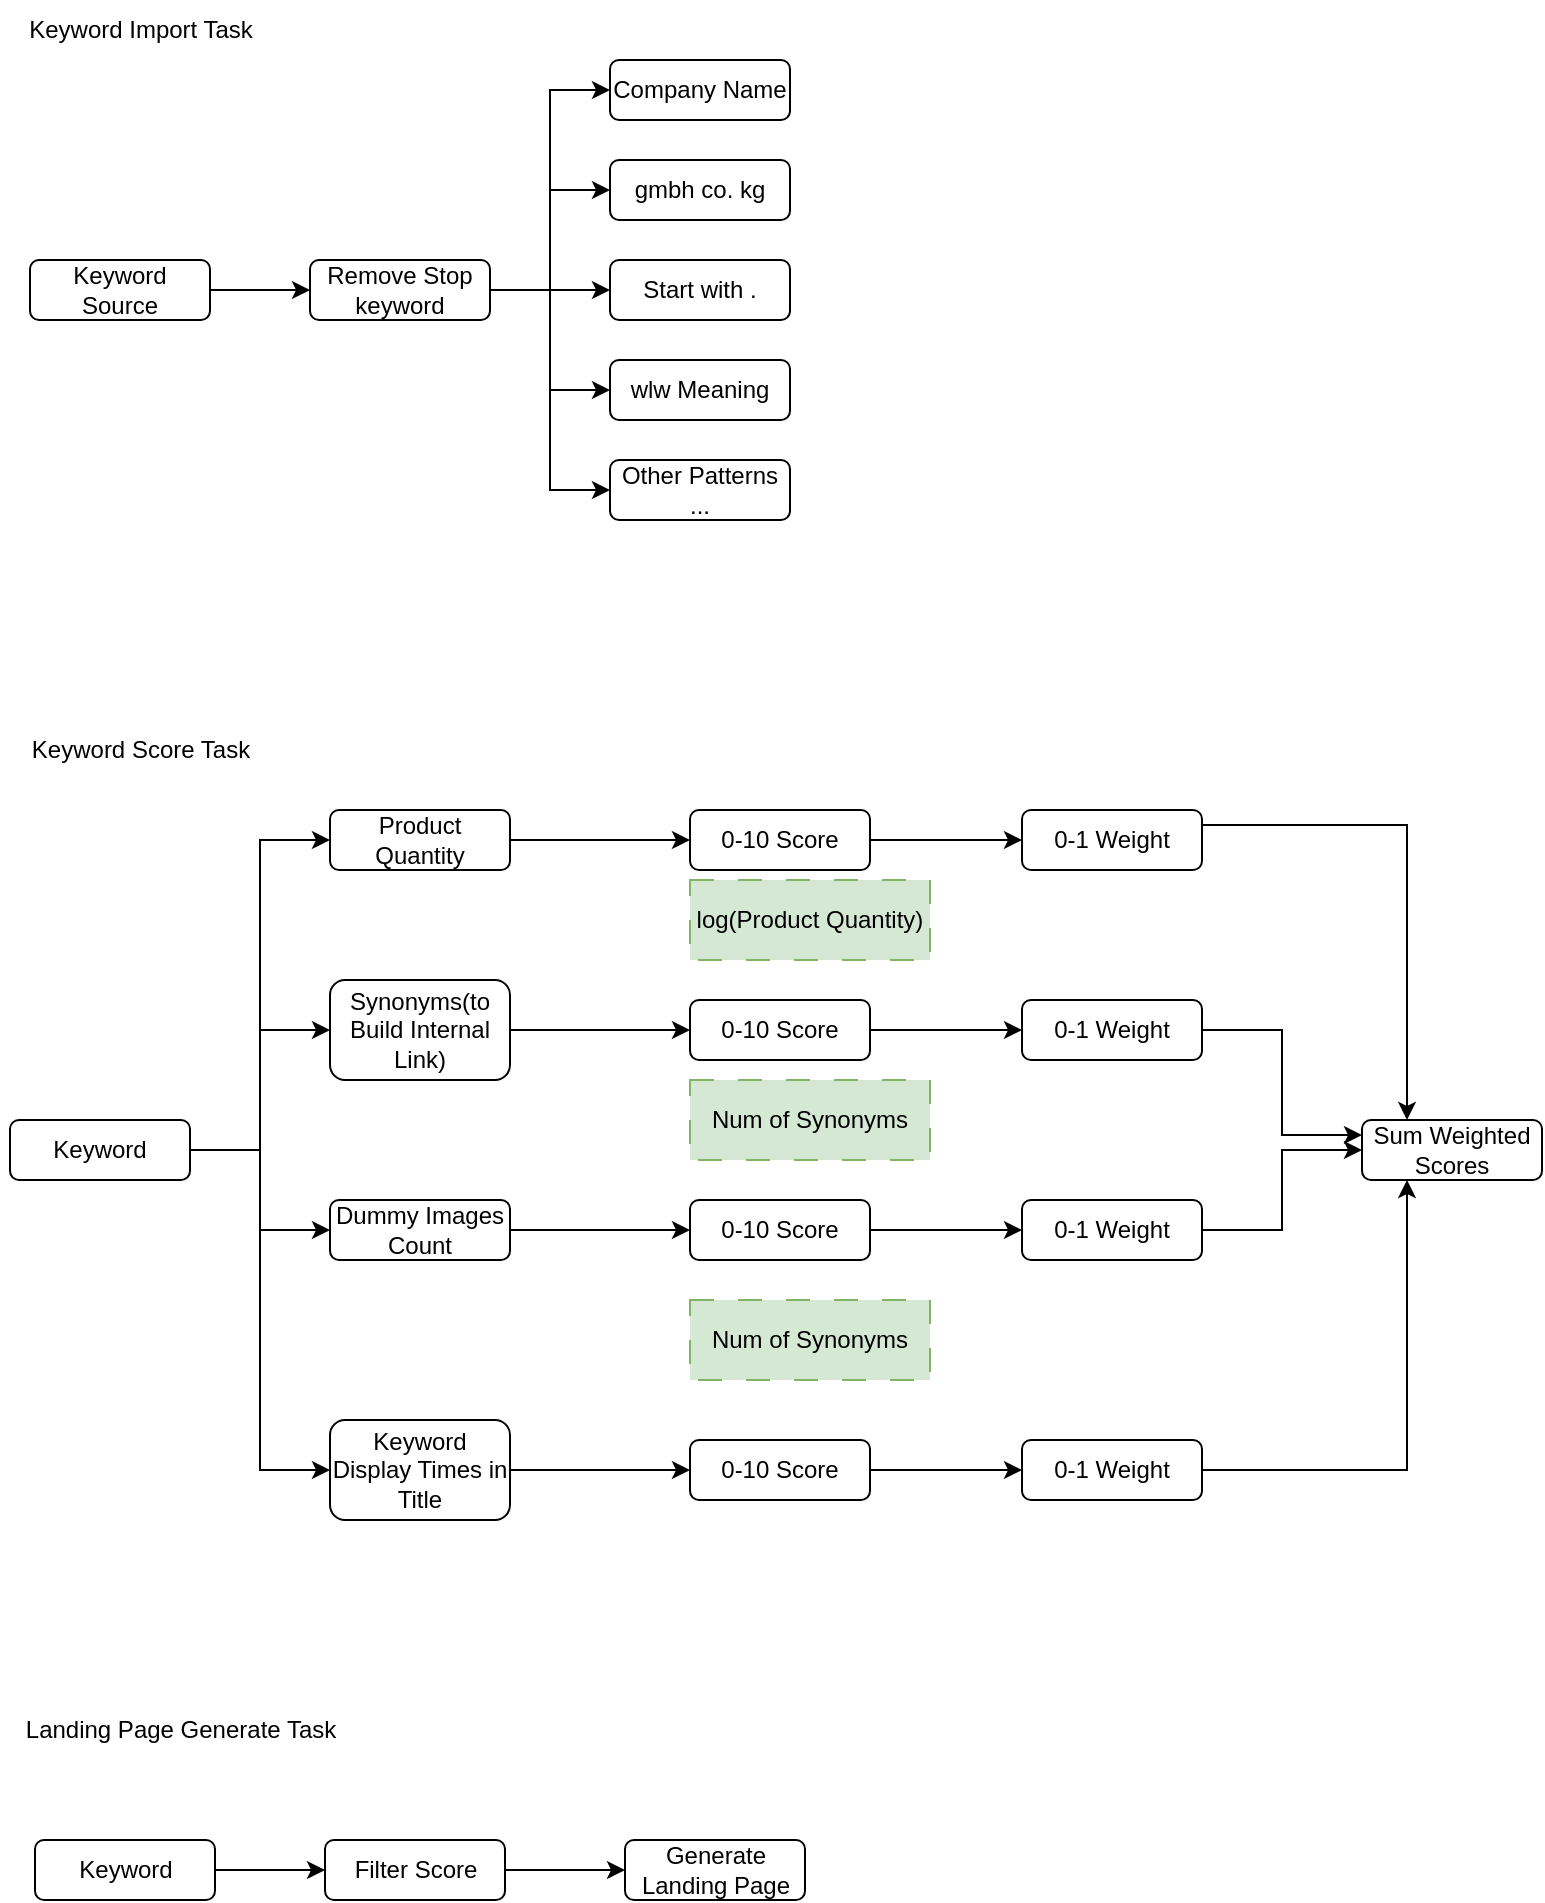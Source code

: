 <mxfile version="24.4.14" type="github">
  <diagram name="第 1 页" id="RqyQt31QMLiY9AaMsaX0">
    <mxGraphModel dx="1434" dy="673" grid="1" gridSize="10" guides="1" tooltips="1" connect="1" arrows="1" fold="1" page="1" pageScale="1" pageWidth="827" pageHeight="1169" math="0" shadow="0">
      <root>
        <mxCell id="0" />
        <mxCell id="1" parent="0" />
        <mxCell id="Hy2gJDIRRrg3xxTgYFUH-13" style="edgeStyle=orthogonalEdgeStyle;rounded=0;orthogonalLoop=1;jettySize=auto;html=1;exitX=1;exitY=0.5;exitDx=0;exitDy=0;entryX=0;entryY=0.5;entryDx=0;entryDy=0;" parent="1" source="Hy2gJDIRRrg3xxTgYFUH-1" target="Hy2gJDIRRrg3xxTgYFUH-2" edge="1">
          <mxGeometry relative="1" as="geometry" />
        </mxCell>
        <mxCell id="Hy2gJDIRRrg3xxTgYFUH-1" value="Keyword Source" style="rounded=1;whiteSpace=wrap;html=1;" parent="1" vertex="1">
          <mxGeometry x="50" y="210" width="90" height="30" as="geometry" />
        </mxCell>
        <mxCell id="Hy2gJDIRRrg3xxTgYFUH-28" style="edgeStyle=orthogonalEdgeStyle;rounded=0;orthogonalLoop=1;jettySize=auto;html=1;exitX=1;exitY=0.5;exitDx=0;exitDy=0;entryX=0;entryY=0.5;entryDx=0;entryDy=0;" parent="1" source="Hy2gJDIRRrg3xxTgYFUH-2" target="Hy2gJDIRRrg3xxTgYFUH-5" edge="1">
          <mxGeometry relative="1" as="geometry" />
        </mxCell>
        <mxCell id="Hy2gJDIRRrg3xxTgYFUH-31" style="edgeStyle=orthogonalEdgeStyle;rounded=0;orthogonalLoop=1;jettySize=auto;html=1;exitX=1;exitY=0.5;exitDx=0;exitDy=0;entryX=0;entryY=0.5;entryDx=0;entryDy=0;" parent="1" source="Hy2gJDIRRrg3xxTgYFUH-2" target="Hy2gJDIRRrg3xxTgYFUH-8" edge="1">
          <mxGeometry relative="1" as="geometry" />
        </mxCell>
        <mxCell id="Hy2gJDIRRrg3xxTgYFUH-33" style="edgeStyle=orthogonalEdgeStyle;rounded=0;orthogonalLoop=1;jettySize=auto;html=1;exitX=1;exitY=0.5;exitDx=0;exitDy=0;entryX=0;entryY=0.5;entryDx=0;entryDy=0;" parent="1" source="Hy2gJDIRRrg3xxTgYFUH-2" target="Hy2gJDIRRrg3xxTgYFUH-32" edge="1">
          <mxGeometry relative="1" as="geometry" />
        </mxCell>
        <mxCell id="Hy2gJDIRRrg3xxTgYFUH-35" style="edgeStyle=orthogonalEdgeStyle;rounded=0;orthogonalLoop=1;jettySize=auto;html=1;exitX=1;exitY=0.5;exitDx=0;exitDy=0;" parent="1" source="Hy2gJDIRRrg3xxTgYFUH-2" target="Hy2gJDIRRrg3xxTgYFUH-7" edge="1">
          <mxGeometry relative="1" as="geometry" />
        </mxCell>
        <mxCell id="Hy2gJDIRRrg3xxTgYFUH-36" style="edgeStyle=orthogonalEdgeStyle;rounded=0;orthogonalLoop=1;jettySize=auto;html=1;exitX=1;exitY=0.5;exitDx=0;exitDy=0;entryX=0;entryY=0.5;entryDx=0;entryDy=0;" parent="1" source="Hy2gJDIRRrg3xxTgYFUH-2" target="Hy2gJDIRRrg3xxTgYFUH-6" edge="1">
          <mxGeometry relative="1" as="geometry" />
        </mxCell>
        <mxCell id="Hy2gJDIRRrg3xxTgYFUH-2" value="Remove Stop keyword" style="rounded=1;whiteSpace=wrap;html=1;" parent="1" vertex="1">
          <mxGeometry x="190" y="210" width="90" height="30" as="geometry" />
        </mxCell>
        <mxCell id="Hy2gJDIRRrg3xxTgYFUH-58" style="edgeStyle=orthogonalEdgeStyle;rounded=0;orthogonalLoop=1;jettySize=auto;html=1;exitX=1;exitY=0.5;exitDx=0;exitDy=0;" parent="1" source="Hy2gJDIRRrg3xxTgYFUH-4" target="Hy2gJDIRRrg3xxTgYFUH-56" edge="1">
          <mxGeometry relative="1" as="geometry" />
        </mxCell>
        <mxCell id="Hy2gJDIRRrg3xxTgYFUH-4" value="Keyword" style="rounded=1;whiteSpace=wrap;html=1;" parent="1" vertex="1">
          <mxGeometry x="52.5" y="1000" width="90" height="30" as="geometry" />
        </mxCell>
        <mxCell id="Hy2gJDIRRrg3xxTgYFUH-5" value="Company Name" style="rounded=1;whiteSpace=wrap;html=1;" parent="1" vertex="1">
          <mxGeometry x="340" y="110" width="90" height="30" as="geometry" />
        </mxCell>
        <mxCell id="Hy2gJDIRRrg3xxTgYFUH-6" value="gmbh co. kg" style="rounded=1;whiteSpace=wrap;html=1;" parent="1" vertex="1">
          <mxGeometry x="340" y="160" width="90" height="30" as="geometry" />
        </mxCell>
        <mxCell id="Hy2gJDIRRrg3xxTgYFUH-7" value="Start with ." style="rounded=1;whiteSpace=wrap;html=1;" parent="1" vertex="1">
          <mxGeometry x="340" y="210" width="90" height="30" as="geometry" />
        </mxCell>
        <mxCell id="Hy2gJDIRRrg3xxTgYFUH-8" value="wlw Meaning" style="rounded=1;whiteSpace=wrap;html=1;" parent="1" vertex="1">
          <mxGeometry x="340" y="260" width="90" height="30" as="geometry" />
        </mxCell>
        <mxCell id="Hy2gJDIRRrg3xxTgYFUH-46" style="edgeStyle=orthogonalEdgeStyle;rounded=0;orthogonalLoop=1;jettySize=auto;html=1;exitX=1;exitY=0.5;exitDx=0;exitDy=0;entryX=0;entryY=0.5;entryDx=0;entryDy=0;" parent="1" source="Hy2gJDIRRrg3xxTgYFUH-9" target="Hy2gJDIRRrg3xxTgYFUH-27" edge="1">
          <mxGeometry relative="1" as="geometry" />
        </mxCell>
        <mxCell id="Hy2gJDIRRrg3xxTgYFUH-9" value="Product Quantity" style="rounded=1;whiteSpace=wrap;html=1;" parent="1" vertex="1">
          <mxGeometry x="200" y="485" width="90" height="30" as="geometry" />
        </mxCell>
        <mxCell id="Hy2gJDIRRrg3xxTgYFUH-47" style="edgeStyle=orthogonalEdgeStyle;rounded=0;orthogonalLoop=1;jettySize=auto;html=1;exitX=1;exitY=0.5;exitDx=0;exitDy=0;entryX=0;entryY=0.5;entryDx=0;entryDy=0;" parent="1" source="Hy2gJDIRRrg3xxTgYFUH-10" target="Hy2gJDIRRrg3xxTgYFUH-42" edge="1">
          <mxGeometry relative="1" as="geometry" />
        </mxCell>
        <mxCell id="Hy2gJDIRRrg3xxTgYFUH-10" value="Synonyms(to Build Internal Link)" style="rounded=1;whiteSpace=wrap;html=1;" parent="1" vertex="1">
          <mxGeometry x="200" y="570" width="90" height="50" as="geometry" />
        </mxCell>
        <mxCell id="Hy2gJDIRRrg3xxTgYFUH-48" style="edgeStyle=orthogonalEdgeStyle;rounded=0;orthogonalLoop=1;jettySize=auto;html=1;exitX=1;exitY=0.5;exitDx=0;exitDy=0;entryX=0;entryY=0.5;entryDx=0;entryDy=0;" parent="1" source="Hy2gJDIRRrg3xxTgYFUH-11" target="Hy2gJDIRRrg3xxTgYFUH-43" edge="1">
          <mxGeometry relative="1" as="geometry" />
        </mxCell>
        <mxCell id="Hy2gJDIRRrg3xxTgYFUH-11" value="Dummy Images Count" style="rounded=1;whiteSpace=wrap;html=1;" parent="1" vertex="1">
          <mxGeometry x="200" y="680" width="90" height="30" as="geometry" />
        </mxCell>
        <mxCell id="Hy2gJDIRRrg3xxTgYFUH-17" value="Keyword Import Task" style="text;html=1;align=center;verticalAlign=middle;resizable=0;points=[];autosize=1;strokeColor=none;fillColor=none;" parent="1" vertex="1">
          <mxGeometry x="35" y="80" width="140" height="30" as="geometry" />
        </mxCell>
        <mxCell id="Hy2gJDIRRrg3xxTgYFUH-18" value="Keyword Score Task" style="text;html=1;align=center;verticalAlign=middle;resizable=0;points=[];autosize=1;strokeColor=none;fillColor=none;" parent="1" vertex="1">
          <mxGeometry x="40" y="440" width="130" height="30" as="geometry" />
        </mxCell>
        <mxCell id="Hy2gJDIRRrg3xxTgYFUH-64" style="edgeStyle=orthogonalEdgeStyle;rounded=0;orthogonalLoop=1;jettySize=auto;html=1;exitX=1;exitY=0.5;exitDx=0;exitDy=0;entryX=0;entryY=0.5;entryDx=0;entryDy=0;" parent="1" source="Hy2gJDIRRrg3xxTgYFUH-27" target="Hy2gJDIRRrg3xxTgYFUH-60" edge="1">
          <mxGeometry relative="1" as="geometry" />
        </mxCell>
        <mxCell id="Hy2gJDIRRrg3xxTgYFUH-27" value="0-10 Score" style="rounded=1;whiteSpace=wrap;html=1;" parent="1" vertex="1">
          <mxGeometry x="380" y="485" width="90" height="30" as="geometry" />
        </mxCell>
        <mxCell id="Hy2gJDIRRrg3xxTgYFUH-32" value="Other Patterns ..." style="rounded=1;whiteSpace=wrap;html=1;" parent="1" vertex="1">
          <mxGeometry x="340" y="310" width="90" height="30" as="geometry" />
        </mxCell>
        <mxCell id="Hy2gJDIRRrg3xxTgYFUH-38" style="edgeStyle=orthogonalEdgeStyle;rounded=0;orthogonalLoop=1;jettySize=auto;html=1;exitX=1;exitY=0.5;exitDx=0;exitDy=0;entryX=0;entryY=0.5;entryDx=0;entryDy=0;" parent="1" source="Hy2gJDIRRrg3xxTgYFUH-37" target="Hy2gJDIRRrg3xxTgYFUH-9" edge="1">
          <mxGeometry relative="1" as="geometry" />
        </mxCell>
        <mxCell id="Hy2gJDIRRrg3xxTgYFUH-82" style="edgeStyle=orthogonalEdgeStyle;rounded=0;orthogonalLoop=1;jettySize=auto;html=1;exitX=1;exitY=0.5;exitDx=0;exitDy=0;entryX=0;entryY=0.5;entryDx=0;entryDy=0;" parent="1" source="Hy2gJDIRRrg3xxTgYFUH-37" target="Hy2gJDIRRrg3xxTgYFUH-10" edge="1">
          <mxGeometry relative="1" as="geometry" />
        </mxCell>
        <mxCell id="Hy2gJDIRRrg3xxTgYFUH-83" style="edgeStyle=orthogonalEdgeStyle;rounded=0;orthogonalLoop=1;jettySize=auto;html=1;exitX=1;exitY=0.5;exitDx=0;exitDy=0;entryX=0;entryY=0.5;entryDx=0;entryDy=0;" parent="1" source="Hy2gJDIRRrg3xxTgYFUH-37" target="Hy2gJDIRRrg3xxTgYFUH-11" edge="1">
          <mxGeometry relative="1" as="geometry" />
        </mxCell>
        <mxCell id="Hy2gJDIRRrg3xxTgYFUH-84" style="edgeStyle=orthogonalEdgeStyle;rounded=0;orthogonalLoop=1;jettySize=auto;html=1;exitX=1;exitY=0.5;exitDx=0;exitDy=0;entryX=0;entryY=0.5;entryDx=0;entryDy=0;" parent="1" source="Hy2gJDIRRrg3xxTgYFUH-37" target="Hy2gJDIRRrg3xxTgYFUH-72" edge="1">
          <mxGeometry relative="1" as="geometry" />
        </mxCell>
        <mxCell id="Hy2gJDIRRrg3xxTgYFUH-37" value="Keyword" style="rounded=1;whiteSpace=wrap;html=1;" parent="1" vertex="1">
          <mxGeometry x="40" y="640" width="90" height="30" as="geometry" />
        </mxCell>
        <mxCell id="Hy2gJDIRRrg3xxTgYFUH-65" style="edgeStyle=orthogonalEdgeStyle;rounded=0;orthogonalLoop=1;jettySize=auto;html=1;exitX=1;exitY=0.5;exitDx=0;exitDy=0;" parent="1" source="Hy2gJDIRRrg3xxTgYFUH-42" target="Hy2gJDIRRrg3xxTgYFUH-61" edge="1">
          <mxGeometry relative="1" as="geometry" />
        </mxCell>
        <mxCell id="Hy2gJDIRRrg3xxTgYFUH-42" value="0-10 Score" style="rounded=1;whiteSpace=wrap;html=1;" parent="1" vertex="1">
          <mxGeometry x="380" y="580" width="90" height="30" as="geometry" />
        </mxCell>
        <mxCell id="Hy2gJDIRRrg3xxTgYFUH-66" style="edgeStyle=orthogonalEdgeStyle;rounded=0;orthogonalLoop=1;jettySize=auto;html=1;exitX=1;exitY=0.5;exitDx=0;exitDy=0;entryX=0;entryY=0.5;entryDx=0;entryDy=0;" parent="1" source="Hy2gJDIRRrg3xxTgYFUH-43" target="Hy2gJDIRRrg3xxTgYFUH-62" edge="1">
          <mxGeometry relative="1" as="geometry" />
        </mxCell>
        <mxCell id="Hy2gJDIRRrg3xxTgYFUH-43" value="0-10 Score" style="rounded=1;whiteSpace=wrap;html=1;" parent="1" vertex="1">
          <mxGeometry x="380" y="680" width="90" height="30" as="geometry" />
        </mxCell>
        <mxCell id="Hy2gJDIRRrg3xxTgYFUH-45" value="Sum Weighted Scores" style="rounded=1;whiteSpace=wrap;html=1;" parent="1" vertex="1">
          <mxGeometry x="716" y="640" width="90" height="30" as="geometry" />
        </mxCell>
        <mxCell id="Hy2gJDIRRrg3xxTgYFUH-55" value="Landing Page Generate Task" style="text;html=1;align=center;verticalAlign=middle;resizable=0;points=[];autosize=1;strokeColor=none;fillColor=none;" parent="1" vertex="1">
          <mxGeometry x="35" y="930" width="180" height="30" as="geometry" />
        </mxCell>
        <mxCell id="Hy2gJDIRRrg3xxTgYFUH-59" style="edgeStyle=orthogonalEdgeStyle;rounded=0;orthogonalLoop=1;jettySize=auto;html=1;exitX=1;exitY=0.5;exitDx=0;exitDy=0;" parent="1" source="Hy2gJDIRRrg3xxTgYFUH-56" target="Hy2gJDIRRrg3xxTgYFUH-57" edge="1">
          <mxGeometry relative="1" as="geometry" />
        </mxCell>
        <mxCell id="Hy2gJDIRRrg3xxTgYFUH-56" value="Filter Score" style="rounded=1;whiteSpace=wrap;html=1;" parent="1" vertex="1">
          <mxGeometry x="197.5" y="1000" width="90" height="30" as="geometry" />
        </mxCell>
        <mxCell id="Hy2gJDIRRrg3xxTgYFUH-57" value="Generate Landing Page" style="rounded=1;whiteSpace=wrap;html=1;" parent="1" vertex="1">
          <mxGeometry x="347.5" y="1000" width="90" height="30" as="geometry" />
        </mxCell>
        <mxCell id="Hy2gJDIRRrg3xxTgYFUH-68" style="edgeStyle=orthogonalEdgeStyle;rounded=0;orthogonalLoop=1;jettySize=auto;html=1;exitX=1;exitY=0.25;exitDx=0;exitDy=0;entryX=0.25;entryY=0;entryDx=0;entryDy=0;" parent="1" source="Hy2gJDIRRrg3xxTgYFUH-60" target="Hy2gJDIRRrg3xxTgYFUH-45" edge="1">
          <mxGeometry relative="1" as="geometry" />
        </mxCell>
        <mxCell id="Hy2gJDIRRrg3xxTgYFUH-60" value="0-1 Weight" style="rounded=1;whiteSpace=wrap;html=1;" parent="1" vertex="1">
          <mxGeometry x="546" y="485" width="90" height="30" as="geometry" />
        </mxCell>
        <mxCell id="Hy2gJDIRRrg3xxTgYFUH-69" style="edgeStyle=orthogonalEdgeStyle;rounded=0;orthogonalLoop=1;jettySize=auto;html=1;exitX=1;exitY=0.5;exitDx=0;exitDy=0;entryX=0;entryY=0.25;entryDx=0;entryDy=0;" parent="1" source="Hy2gJDIRRrg3xxTgYFUH-61" target="Hy2gJDIRRrg3xxTgYFUH-45" edge="1">
          <mxGeometry relative="1" as="geometry" />
        </mxCell>
        <mxCell id="Hy2gJDIRRrg3xxTgYFUH-61" value="0-1 Weight" style="rounded=1;whiteSpace=wrap;html=1;" parent="1" vertex="1">
          <mxGeometry x="546" y="580" width="90" height="30" as="geometry" />
        </mxCell>
        <mxCell id="Hy2gJDIRRrg3xxTgYFUH-70" style="edgeStyle=orthogonalEdgeStyle;rounded=0;orthogonalLoop=1;jettySize=auto;html=1;exitX=1;exitY=0.5;exitDx=0;exitDy=0;entryX=0;entryY=0.5;entryDx=0;entryDy=0;" parent="1" source="Hy2gJDIRRrg3xxTgYFUH-62" target="Hy2gJDIRRrg3xxTgYFUH-45" edge="1">
          <mxGeometry relative="1" as="geometry" />
        </mxCell>
        <mxCell id="Hy2gJDIRRrg3xxTgYFUH-62" value="0-1 Weight" style="rounded=1;whiteSpace=wrap;html=1;" parent="1" vertex="1">
          <mxGeometry x="546" y="680" width="90" height="30" as="geometry" />
        </mxCell>
        <mxCell id="Hy2gJDIRRrg3xxTgYFUH-76" style="edgeStyle=orthogonalEdgeStyle;rounded=0;orthogonalLoop=1;jettySize=auto;html=1;exitX=1;exitY=0.5;exitDx=0;exitDy=0;entryX=0;entryY=0.5;entryDx=0;entryDy=0;" parent="1" source="Hy2gJDIRRrg3xxTgYFUH-72" target="Hy2gJDIRRrg3xxTgYFUH-73" edge="1">
          <mxGeometry relative="1" as="geometry" />
        </mxCell>
        <mxCell id="Hy2gJDIRRrg3xxTgYFUH-72" value="Keyword Display Times in Title" style="rounded=1;whiteSpace=wrap;html=1;" parent="1" vertex="1">
          <mxGeometry x="200" y="790" width="90" height="50" as="geometry" />
        </mxCell>
        <mxCell id="Hy2gJDIRRrg3xxTgYFUH-77" style="edgeStyle=orthogonalEdgeStyle;rounded=0;orthogonalLoop=1;jettySize=auto;html=1;exitX=1;exitY=0.5;exitDx=0;exitDy=0;entryX=0;entryY=0.5;entryDx=0;entryDy=0;" parent="1" source="Hy2gJDIRRrg3xxTgYFUH-73" target="Hy2gJDIRRrg3xxTgYFUH-74" edge="1">
          <mxGeometry relative="1" as="geometry" />
        </mxCell>
        <mxCell id="Hy2gJDIRRrg3xxTgYFUH-73" value="0-10 Score" style="rounded=1;whiteSpace=wrap;html=1;" parent="1" vertex="1">
          <mxGeometry x="380" y="800" width="90" height="30" as="geometry" />
        </mxCell>
        <mxCell id="Hy2gJDIRRrg3xxTgYFUH-78" style="edgeStyle=orthogonalEdgeStyle;rounded=0;orthogonalLoop=1;jettySize=auto;html=1;exitX=1;exitY=0.5;exitDx=0;exitDy=0;entryX=0.25;entryY=1;entryDx=0;entryDy=0;" parent="1" source="Hy2gJDIRRrg3xxTgYFUH-74" target="Hy2gJDIRRrg3xxTgYFUH-45" edge="1">
          <mxGeometry relative="1" as="geometry" />
        </mxCell>
        <mxCell id="Hy2gJDIRRrg3xxTgYFUH-74" value="0-1 Weight" style="rounded=1;whiteSpace=wrap;html=1;" parent="1" vertex="1">
          <mxGeometry x="546" y="800" width="90" height="30" as="geometry" />
        </mxCell>
        <mxCell id="Hy2gJDIRRrg3xxTgYFUH-85" value="log(Product Quantity)" style="rounded=0;whiteSpace=wrap;html=1;fillColor=#d5e8d4;strokeColor=#82b366;dashed=1;dashPattern=12 12;" parent="1" vertex="1">
          <mxGeometry x="380" y="520" width="120" height="40" as="geometry" />
        </mxCell>
        <mxCell id="Hy2gJDIRRrg3xxTgYFUH-86" value="Num of Synonyms" style="rounded=0;whiteSpace=wrap;html=1;fillColor=#d5e8d4;strokeColor=#82b366;dashed=1;dashPattern=12 12;" parent="1" vertex="1">
          <mxGeometry x="380" y="620" width="120" height="40" as="geometry" />
        </mxCell>
        <mxCell id="7xzq8EvtyxfYBOdDwcCu-1" value="Num of Synonyms" style="rounded=0;whiteSpace=wrap;html=1;fillColor=#d5e8d4;strokeColor=#82b366;dashed=1;dashPattern=12 12;" vertex="1" parent="1">
          <mxGeometry x="380" y="730" width="120" height="40" as="geometry" />
        </mxCell>
      </root>
    </mxGraphModel>
  </diagram>
</mxfile>
